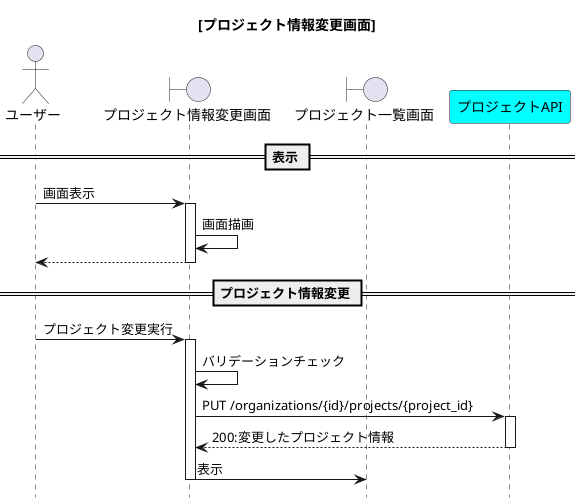@startuml{プロジェクト情報変更画面.png}
title [プロジェクト情報変更画面]
hide footbox

actor ユーザー as user
boundary プロジェクト情報変更画面 as view_1
boundary プロジェクト一覧画面 as view_2
participant プロジェクトAPI as api_projects #cyan

== 表示 ==
user -> view_1 :画面表示
activate view_1
    view_1 -> view_1 :画面描画
    view_1 --> user
deactivate view_1

== プロジェクト情報変更 ==
user -> view_1 :プロジェクト変更実行
activate view_1
    view_1 -> view_1 :バリデーションチェック
    view_1 -> api_projects :PUT /organizations/{id}/projects/{project_id}
    activate api_projects
        api_projects --> view_1 : 200:変更したプロジェクト情報
    deactivate api_projects
    view_1 -> view_2 :表示
deactivate view_1

@enduml
